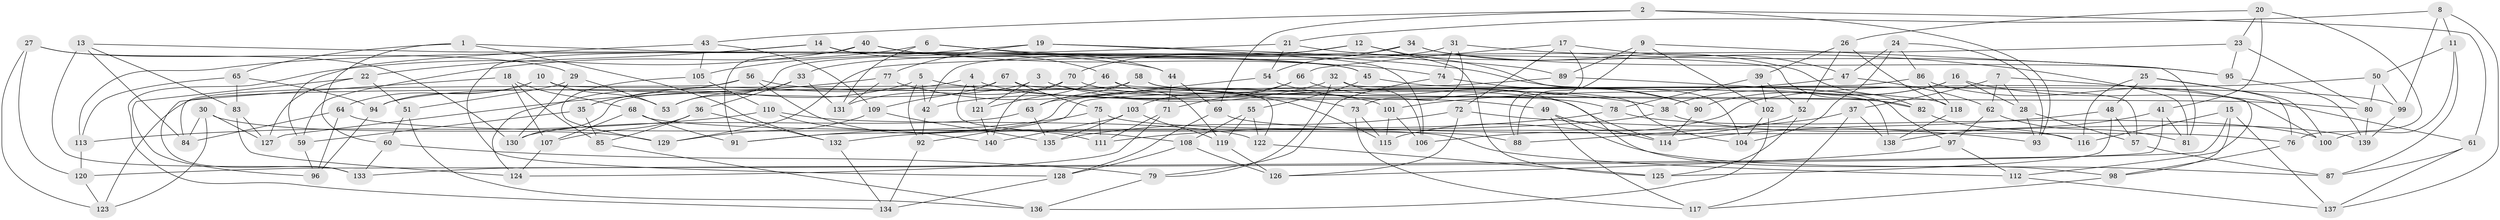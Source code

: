 // coarse degree distribution, {11: 0.05714285714285714, 10: 0.11428571428571428, 7: 0.04285714285714286, 4: 0.6428571428571429, 9: 0.04285714285714286, 6: 0.014285714285714285, 5: 0.04285714285714286, 3: 0.04285714285714286}
// Generated by graph-tools (version 1.1) at 2025/53/03/04/25 22:53:51]
// undirected, 140 vertices, 280 edges
graph export_dot {
  node [color=gray90,style=filled];
  1;
  2;
  3;
  4;
  5;
  6;
  7;
  8;
  9;
  10;
  11;
  12;
  13;
  14;
  15;
  16;
  17;
  18;
  19;
  20;
  21;
  22;
  23;
  24;
  25;
  26;
  27;
  28;
  29;
  30;
  31;
  32;
  33;
  34;
  35;
  36;
  37;
  38;
  39;
  40;
  41;
  42;
  43;
  44;
  45;
  46;
  47;
  48;
  49;
  50;
  51;
  52;
  53;
  54;
  55;
  56;
  57;
  58;
  59;
  60;
  61;
  62;
  63;
  64;
  65;
  66;
  67;
  68;
  69;
  70;
  71;
  72;
  73;
  74;
  75;
  76;
  77;
  78;
  79;
  80;
  81;
  82;
  83;
  84;
  85;
  86;
  87;
  88;
  89;
  90;
  91;
  92;
  93;
  94;
  95;
  96;
  97;
  98;
  99;
  100;
  101;
  102;
  103;
  104;
  105;
  106;
  107;
  108;
  109;
  110;
  111;
  112;
  113;
  114;
  115;
  116;
  117;
  118;
  119;
  120;
  121;
  122;
  123;
  124;
  125;
  126;
  127;
  128;
  129;
  130;
  131;
  132;
  133;
  134;
  135;
  136;
  137;
  138;
  139;
  140;
  1 -- 132;
  1 -- 45;
  1 -- 65;
  1 -- 60;
  2 -- 69;
  2 -- 43;
  2 -- 61;
  2 -- 93;
  3 -- 121;
  3 -- 114;
  3 -- 73;
  3 -- 94;
  4 -- 35;
  4 -- 49;
  4 -- 108;
  4 -- 121;
  5 -- 35;
  5 -- 92;
  5 -- 42;
  5 -- 38;
  6 -- 59;
  6 -- 44;
  6 -- 97;
  6 -- 131;
  7 -- 28;
  7 -- 62;
  7 -- 112;
  7 -- 37;
  8 -- 21;
  8 -- 137;
  8 -- 11;
  8 -- 99;
  9 -- 89;
  9 -- 81;
  9 -- 102;
  9 -- 88;
  10 -- 94;
  10 -- 53;
  10 -- 64;
  10 -- 122;
  11 -- 50;
  11 -- 87;
  11 -- 100;
  12 -- 70;
  12 -- 104;
  12 -- 125;
  12 -- 42;
  13 -- 83;
  13 -- 133;
  13 -- 45;
  13 -- 84;
  14 -- 82;
  14 -- 22;
  14 -- 128;
  14 -- 46;
  15 -- 137;
  15 -- 133;
  15 -- 116;
  15 -- 98;
  16 -- 61;
  16 -- 38;
  16 -- 90;
  16 -- 28;
  17 -- 47;
  17 -- 66;
  17 -- 88;
  17 -- 72;
  18 -- 68;
  18 -- 85;
  18 -- 107;
  18 -- 133;
  19 -- 105;
  19 -- 106;
  19 -- 89;
  19 -- 77;
  20 -- 23;
  20 -- 26;
  20 -- 41;
  20 -- 76;
  21 -- 81;
  21 -- 113;
  21 -- 54;
  22 -- 51;
  22 -- 127;
  22 -- 96;
  23 -- 129;
  23 -- 80;
  23 -- 95;
  24 -- 93;
  24 -- 104;
  24 -- 47;
  24 -- 86;
  25 -- 116;
  25 -- 48;
  25 -- 76;
  25 -- 100;
  26 -- 118;
  26 -- 52;
  26 -- 39;
  27 -- 120;
  27 -- 123;
  27 -- 29;
  27 -- 130;
  28 -- 93;
  28 -- 57;
  29 -- 51;
  29 -- 130;
  29 -- 53;
  30 -- 123;
  30 -- 127;
  30 -- 84;
  30 -- 129;
  31 -- 74;
  31 -- 33;
  31 -- 73;
  31 -- 95;
  32 -- 106;
  32 -- 57;
  32 -- 79;
  32 -- 42;
  33 -- 131;
  33 -- 53;
  33 -- 36;
  34 -- 53;
  34 -- 54;
  34 -- 95;
  34 -- 82;
  35 -- 85;
  35 -- 59;
  36 -- 132;
  36 -- 85;
  36 -- 107;
  37 -- 88;
  37 -- 138;
  37 -- 117;
  38 -- 139;
  38 -- 132;
  39 -- 52;
  39 -- 102;
  39 -- 78;
  40 -- 134;
  40 -- 74;
  40 -- 44;
  40 -- 91;
  41 -- 138;
  41 -- 81;
  41 -- 120;
  42 -- 92;
  43 -- 59;
  43 -- 105;
  43 -- 109;
  44 -- 71;
  44 -- 69;
  45 -- 55;
  45 -- 99;
  46 -- 121;
  46 -- 138;
  46 -- 119;
  47 -- 101;
  47 -- 62;
  48 -- 125;
  48 -- 57;
  48 -- 114;
  49 -- 87;
  49 -- 114;
  49 -- 117;
  50 -- 80;
  50 -- 115;
  50 -- 99;
  51 -- 136;
  51 -- 60;
  52 -- 106;
  52 -- 125;
  54 -- 63;
  54 -- 90;
  55 -- 122;
  55 -- 108;
  55 -- 119;
  56 -- 111;
  56 -- 84;
  56 -- 101;
  56 -- 124;
  57 -- 87;
  58 -- 63;
  58 -- 130;
  58 -- 104;
  58 -- 82;
  59 -- 96;
  60 -- 133;
  60 -- 79;
  61 -- 87;
  61 -- 137;
  62 -- 97;
  62 -- 81;
  63 -- 130;
  63 -- 135;
  64 -- 112;
  64 -- 84;
  64 -- 96;
  65 -- 113;
  65 -- 83;
  65 -- 94;
  66 -- 98;
  66 -- 103;
  66 -- 71;
  67 -- 75;
  67 -- 123;
  67 -- 80;
  67 -- 109;
  68 -- 88;
  68 -- 91;
  68 -- 107;
  69 -- 128;
  69 -- 76;
  70 -- 78;
  70 -- 140;
  70 -- 131;
  71 -- 124;
  71 -- 111;
  72 -- 135;
  72 -- 126;
  72 -- 93;
  73 -- 115;
  73 -- 117;
  74 -- 90;
  74 -- 79;
  75 -- 91;
  75 -- 116;
  75 -- 111;
  76 -- 98;
  77 -- 131;
  77 -- 127;
  77 -- 115;
  78 -- 111;
  78 -- 100;
  79 -- 136;
  80 -- 139;
  82 -- 116;
  83 -- 124;
  83 -- 127;
  85 -- 136;
  86 -- 118;
  86 -- 92;
  86 -- 100;
  89 -- 91;
  89 -- 118;
  90 -- 114;
  92 -- 134;
  94 -- 96;
  95 -- 139;
  97 -- 126;
  97 -- 112;
  98 -- 117;
  99 -- 139;
  101 -- 106;
  101 -- 115;
  102 -- 136;
  102 -- 104;
  103 -- 119;
  103 -- 135;
  103 -- 140;
  105 -- 110;
  105 -- 129;
  107 -- 124;
  108 -- 128;
  108 -- 126;
  109 -- 129;
  109 -- 135;
  110 -- 140;
  110 -- 122;
  110 -- 113;
  112 -- 137;
  113 -- 120;
  118 -- 138;
  119 -- 126;
  120 -- 123;
  121 -- 140;
  122 -- 125;
  128 -- 134;
  132 -- 134;
}
